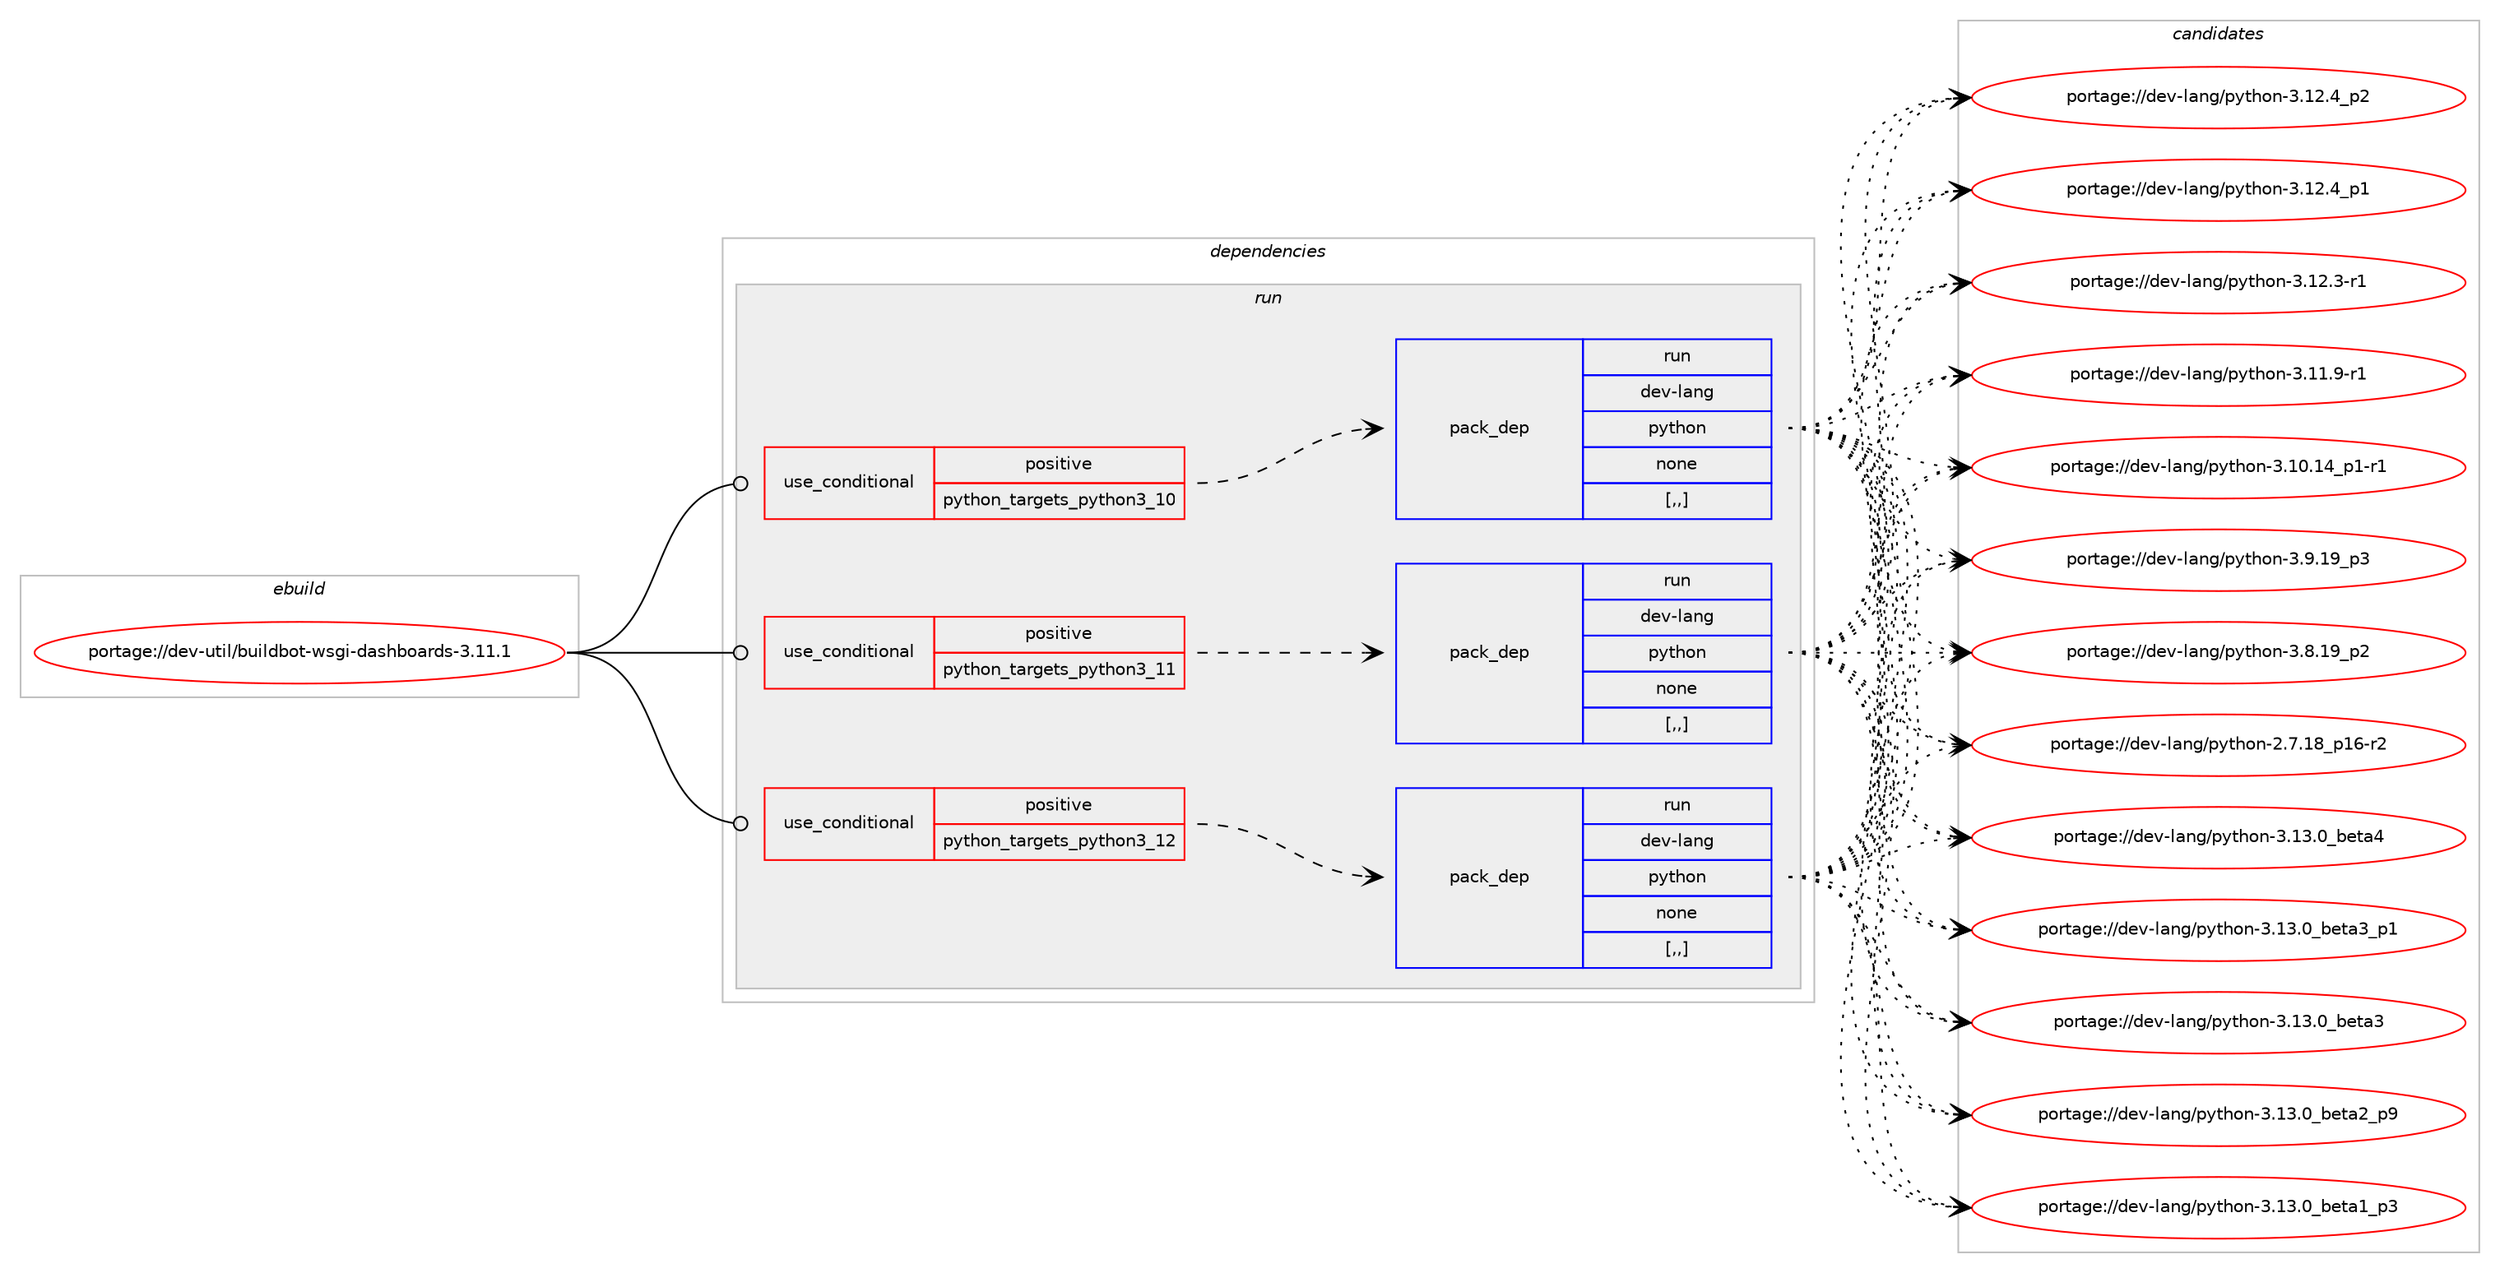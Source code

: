 digraph prolog {

# *************
# Graph options
# *************

newrank=true;
concentrate=true;
compound=true;
graph [rankdir=LR,fontname=Helvetica,fontsize=10,ranksep=1.5];#, ranksep=2.5, nodesep=0.2];
edge  [arrowhead=vee];
node  [fontname=Helvetica,fontsize=10];

# **********
# The ebuild
# **********

subgraph cluster_leftcol {
color=gray;
label=<<i>ebuild</i>>;
id [label="portage://dev-util/buildbot-wsgi-dashboards-3.11.1", color=red, width=4, href="../dev-util/buildbot-wsgi-dashboards-3.11.1.svg"];
}

# ****************
# The dependencies
# ****************

subgraph cluster_midcol {
color=gray;
label=<<i>dependencies</i>>;
subgraph cluster_compile {
fillcolor="#eeeeee";
style=filled;
label=<<i>compile</i>>;
}
subgraph cluster_compileandrun {
fillcolor="#eeeeee";
style=filled;
label=<<i>compile and run</i>>;
}
subgraph cluster_run {
fillcolor="#eeeeee";
style=filled;
label=<<i>run</i>>;
subgraph cond59324 {
dependency210994 [label=<<TABLE BORDER="0" CELLBORDER="1" CELLSPACING="0" CELLPADDING="4"><TR><TD ROWSPAN="3" CELLPADDING="10">use_conditional</TD></TR><TR><TD>positive</TD></TR><TR><TD>python_targets_python3_10</TD></TR></TABLE>>, shape=none, color=red];
subgraph pack150274 {
dependency210995 [label=<<TABLE BORDER="0" CELLBORDER="1" CELLSPACING="0" CELLPADDING="4" WIDTH="220"><TR><TD ROWSPAN="6" CELLPADDING="30">pack_dep</TD></TR><TR><TD WIDTH="110">run</TD></TR><TR><TD>dev-lang</TD></TR><TR><TD>python</TD></TR><TR><TD>none</TD></TR><TR><TD>[,,]</TD></TR></TABLE>>, shape=none, color=blue];
}
dependency210994:e -> dependency210995:w [weight=20,style="dashed",arrowhead="vee"];
}
id:e -> dependency210994:w [weight=20,style="solid",arrowhead="odot"];
subgraph cond59325 {
dependency210996 [label=<<TABLE BORDER="0" CELLBORDER="1" CELLSPACING="0" CELLPADDING="4"><TR><TD ROWSPAN="3" CELLPADDING="10">use_conditional</TD></TR><TR><TD>positive</TD></TR><TR><TD>python_targets_python3_11</TD></TR></TABLE>>, shape=none, color=red];
subgraph pack150275 {
dependency210997 [label=<<TABLE BORDER="0" CELLBORDER="1" CELLSPACING="0" CELLPADDING="4" WIDTH="220"><TR><TD ROWSPAN="6" CELLPADDING="30">pack_dep</TD></TR><TR><TD WIDTH="110">run</TD></TR><TR><TD>dev-lang</TD></TR><TR><TD>python</TD></TR><TR><TD>none</TD></TR><TR><TD>[,,]</TD></TR></TABLE>>, shape=none, color=blue];
}
dependency210996:e -> dependency210997:w [weight=20,style="dashed",arrowhead="vee"];
}
id:e -> dependency210996:w [weight=20,style="solid",arrowhead="odot"];
subgraph cond59326 {
dependency210998 [label=<<TABLE BORDER="0" CELLBORDER="1" CELLSPACING="0" CELLPADDING="4"><TR><TD ROWSPAN="3" CELLPADDING="10">use_conditional</TD></TR><TR><TD>positive</TD></TR><TR><TD>python_targets_python3_12</TD></TR></TABLE>>, shape=none, color=red];
subgraph pack150276 {
dependency210999 [label=<<TABLE BORDER="0" CELLBORDER="1" CELLSPACING="0" CELLPADDING="4" WIDTH="220"><TR><TD ROWSPAN="6" CELLPADDING="30">pack_dep</TD></TR><TR><TD WIDTH="110">run</TD></TR><TR><TD>dev-lang</TD></TR><TR><TD>python</TD></TR><TR><TD>none</TD></TR><TR><TD>[,,]</TD></TR></TABLE>>, shape=none, color=blue];
}
dependency210998:e -> dependency210999:w [weight=20,style="dashed",arrowhead="vee"];
}
id:e -> dependency210998:w [weight=20,style="solid",arrowhead="odot"];
}
}

# **************
# The candidates
# **************

subgraph cluster_choices {
rank=same;
color=gray;
label=<<i>candidates</i>>;

subgraph choice150274 {
color=black;
nodesep=1;
choice1001011184510897110103471121211161041111104551464951464895981011169752 [label="portage://dev-lang/python-3.13.0_beta4", color=red, width=4,href="../dev-lang/python-3.13.0_beta4.svg"];
choice10010111845108971101034711212111610411111045514649514648959810111697519511249 [label="portage://dev-lang/python-3.13.0_beta3_p1", color=red, width=4,href="../dev-lang/python-3.13.0_beta3_p1.svg"];
choice1001011184510897110103471121211161041111104551464951464895981011169751 [label="portage://dev-lang/python-3.13.0_beta3", color=red, width=4,href="../dev-lang/python-3.13.0_beta3.svg"];
choice10010111845108971101034711212111610411111045514649514648959810111697509511257 [label="portage://dev-lang/python-3.13.0_beta2_p9", color=red, width=4,href="../dev-lang/python-3.13.0_beta2_p9.svg"];
choice10010111845108971101034711212111610411111045514649514648959810111697499511251 [label="portage://dev-lang/python-3.13.0_beta1_p3", color=red, width=4,href="../dev-lang/python-3.13.0_beta1_p3.svg"];
choice100101118451089711010347112121116104111110455146495046529511250 [label="portage://dev-lang/python-3.12.4_p2", color=red, width=4,href="../dev-lang/python-3.12.4_p2.svg"];
choice100101118451089711010347112121116104111110455146495046529511249 [label="portage://dev-lang/python-3.12.4_p1", color=red, width=4,href="../dev-lang/python-3.12.4_p1.svg"];
choice100101118451089711010347112121116104111110455146495046514511449 [label="portage://dev-lang/python-3.12.3-r1", color=red, width=4,href="../dev-lang/python-3.12.3-r1.svg"];
choice100101118451089711010347112121116104111110455146494946574511449 [label="portage://dev-lang/python-3.11.9-r1", color=red, width=4,href="../dev-lang/python-3.11.9-r1.svg"];
choice100101118451089711010347112121116104111110455146494846495295112494511449 [label="portage://dev-lang/python-3.10.14_p1-r1", color=red, width=4,href="../dev-lang/python-3.10.14_p1-r1.svg"];
choice100101118451089711010347112121116104111110455146574649579511251 [label="portage://dev-lang/python-3.9.19_p3", color=red, width=4,href="../dev-lang/python-3.9.19_p3.svg"];
choice100101118451089711010347112121116104111110455146564649579511250 [label="portage://dev-lang/python-3.8.19_p2", color=red, width=4,href="../dev-lang/python-3.8.19_p2.svg"];
choice100101118451089711010347112121116104111110455046554649569511249544511450 [label="portage://dev-lang/python-2.7.18_p16-r2", color=red, width=4,href="../dev-lang/python-2.7.18_p16-r2.svg"];
dependency210995:e -> choice1001011184510897110103471121211161041111104551464951464895981011169752:w [style=dotted,weight="100"];
dependency210995:e -> choice10010111845108971101034711212111610411111045514649514648959810111697519511249:w [style=dotted,weight="100"];
dependency210995:e -> choice1001011184510897110103471121211161041111104551464951464895981011169751:w [style=dotted,weight="100"];
dependency210995:e -> choice10010111845108971101034711212111610411111045514649514648959810111697509511257:w [style=dotted,weight="100"];
dependency210995:e -> choice10010111845108971101034711212111610411111045514649514648959810111697499511251:w [style=dotted,weight="100"];
dependency210995:e -> choice100101118451089711010347112121116104111110455146495046529511250:w [style=dotted,weight="100"];
dependency210995:e -> choice100101118451089711010347112121116104111110455146495046529511249:w [style=dotted,weight="100"];
dependency210995:e -> choice100101118451089711010347112121116104111110455146495046514511449:w [style=dotted,weight="100"];
dependency210995:e -> choice100101118451089711010347112121116104111110455146494946574511449:w [style=dotted,weight="100"];
dependency210995:e -> choice100101118451089711010347112121116104111110455146494846495295112494511449:w [style=dotted,weight="100"];
dependency210995:e -> choice100101118451089711010347112121116104111110455146574649579511251:w [style=dotted,weight="100"];
dependency210995:e -> choice100101118451089711010347112121116104111110455146564649579511250:w [style=dotted,weight="100"];
dependency210995:e -> choice100101118451089711010347112121116104111110455046554649569511249544511450:w [style=dotted,weight="100"];
}
subgraph choice150275 {
color=black;
nodesep=1;
choice1001011184510897110103471121211161041111104551464951464895981011169752 [label="portage://dev-lang/python-3.13.0_beta4", color=red, width=4,href="../dev-lang/python-3.13.0_beta4.svg"];
choice10010111845108971101034711212111610411111045514649514648959810111697519511249 [label="portage://dev-lang/python-3.13.0_beta3_p1", color=red, width=4,href="../dev-lang/python-3.13.0_beta3_p1.svg"];
choice1001011184510897110103471121211161041111104551464951464895981011169751 [label="portage://dev-lang/python-3.13.0_beta3", color=red, width=4,href="../dev-lang/python-3.13.0_beta3.svg"];
choice10010111845108971101034711212111610411111045514649514648959810111697509511257 [label="portage://dev-lang/python-3.13.0_beta2_p9", color=red, width=4,href="../dev-lang/python-3.13.0_beta2_p9.svg"];
choice10010111845108971101034711212111610411111045514649514648959810111697499511251 [label="portage://dev-lang/python-3.13.0_beta1_p3", color=red, width=4,href="../dev-lang/python-3.13.0_beta1_p3.svg"];
choice100101118451089711010347112121116104111110455146495046529511250 [label="portage://dev-lang/python-3.12.4_p2", color=red, width=4,href="../dev-lang/python-3.12.4_p2.svg"];
choice100101118451089711010347112121116104111110455146495046529511249 [label="portage://dev-lang/python-3.12.4_p1", color=red, width=4,href="../dev-lang/python-3.12.4_p1.svg"];
choice100101118451089711010347112121116104111110455146495046514511449 [label="portage://dev-lang/python-3.12.3-r1", color=red, width=4,href="../dev-lang/python-3.12.3-r1.svg"];
choice100101118451089711010347112121116104111110455146494946574511449 [label="portage://dev-lang/python-3.11.9-r1", color=red, width=4,href="../dev-lang/python-3.11.9-r1.svg"];
choice100101118451089711010347112121116104111110455146494846495295112494511449 [label="portage://dev-lang/python-3.10.14_p1-r1", color=red, width=4,href="../dev-lang/python-3.10.14_p1-r1.svg"];
choice100101118451089711010347112121116104111110455146574649579511251 [label="portage://dev-lang/python-3.9.19_p3", color=red, width=4,href="../dev-lang/python-3.9.19_p3.svg"];
choice100101118451089711010347112121116104111110455146564649579511250 [label="portage://dev-lang/python-3.8.19_p2", color=red, width=4,href="../dev-lang/python-3.8.19_p2.svg"];
choice100101118451089711010347112121116104111110455046554649569511249544511450 [label="portage://dev-lang/python-2.7.18_p16-r2", color=red, width=4,href="../dev-lang/python-2.7.18_p16-r2.svg"];
dependency210997:e -> choice1001011184510897110103471121211161041111104551464951464895981011169752:w [style=dotted,weight="100"];
dependency210997:e -> choice10010111845108971101034711212111610411111045514649514648959810111697519511249:w [style=dotted,weight="100"];
dependency210997:e -> choice1001011184510897110103471121211161041111104551464951464895981011169751:w [style=dotted,weight="100"];
dependency210997:e -> choice10010111845108971101034711212111610411111045514649514648959810111697509511257:w [style=dotted,weight="100"];
dependency210997:e -> choice10010111845108971101034711212111610411111045514649514648959810111697499511251:w [style=dotted,weight="100"];
dependency210997:e -> choice100101118451089711010347112121116104111110455146495046529511250:w [style=dotted,weight="100"];
dependency210997:e -> choice100101118451089711010347112121116104111110455146495046529511249:w [style=dotted,weight="100"];
dependency210997:e -> choice100101118451089711010347112121116104111110455146495046514511449:w [style=dotted,weight="100"];
dependency210997:e -> choice100101118451089711010347112121116104111110455146494946574511449:w [style=dotted,weight="100"];
dependency210997:e -> choice100101118451089711010347112121116104111110455146494846495295112494511449:w [style=dotted,weight="100"];
dependency210997:e -> choice100101118451089711010347112121116104111110455146574649579511251:w [style=dotted,weight="100"];
dependency210997:e -> choice100101118451089711010347112121116104111110455146564649579511250:w [style=dotted,weight="100"];
dependency210997:e -> choice100101118451089711010347112121116104111110455046554649569511249544511450:w [style=dotted,weight="100"];
}
subgraph choice150276 {
color=black;
nodesep=1;
choice1001011184510897110103471121211161041111104551464951464895981011169752 [label="portage://dev-lang/python-3.13.0_beta4", color=red, width=4,href="../dev-lang/python-3.13.0_beta4.svg"];
choice10010111845108971101034711212111610411111045514649514648959810111697519511249 [label="portage://dev-lang/python-3.13.0_beta3_p1", color=red, width=4,href="../dev-lang/python-3.13.0_beta3_p1.svg"];
choice1001011184510897110103471121211161041111104551464951464895981011169751 [label="portage://dev-lang/python-3.13.0_beta3", color=red, width=4,href="../dev-lang/python-3.13.0_beta3.svg"];
choice10010111845108971101034711212111610411111045514649514648959810111697509511257 [label="portage://dev-lang/python-3.13.0_beta2_p9", color=red, width=4,href="../dev-lang/python-3.13.0_beta2_p9.svg"];
choice10010111845108971101034711212111610411111045514649514648959810111697499511251 [label="portage://dev-lang/python-3.13.0_beta1_p3", color=red, width=4,href="../dev-lang/python-3.13.0_beta1_p3.svg"];
choice100101118451089711010347112121116104111110455146495046529511250 [label="portage://dev-lang/python-3.12.4_p2", color=red, width=4,href="../dev-lang/python-3.12.4_p2.svg"];
choice100101118451089711010347112121116104111110455146495046529511249 [label="portage://dev-lang/python-3.12.4_p1", color=red, width=4,href="../dev-lang/python-3.12.4_p1.svg"];
choice100101118451089711010347112121116104111110455146495046514511449 [label="portage://dev-lang/python-3.12.3-r1", color=red, width=4,href="../dev-lang/python-3.12.3-r1.svg"];
choice100101118451089711010347112121116104111110455146494946574511449 [label="portage://dev-lang/python-3.11.9-r1", color=red, width=4,href="../dev-lang/python-3.11.9-r1.svg"];
choice100101118451089711010347112121116104111110455146494846495295112494511449 [label="portage://dev-lang/python-3.10.14_p1-r1", color=red, width=4,href="../dev-lang/python-3.10.14_p1-r1.svg"];
choice100101118451089711010347112121116104111110455146574649579511251 [label="portage://dev-lang/python-3.9.19_p3", color=red, width=4,href="../dev-lang/python-3.9.19_p3.svg"];
choice100101118451089711010347112121116104111110455146564649579511250 [label="portage://dev-lang/python-3.8.19_p2", color=red, width=4,href="../dev-lang/python-3.8.19_p2.svg"];
choice100101118451089711010347112121116104111110455046554649569511249544511450 [label="portage://dev-lang/python-2.7.18_p16-r2", color=red, width=4,href="../dev-lang/python-2.7.18_p16-r2.svg"];
dependency210999:e -> choice1001011184510897110103471121211161041111104551464951464895981011169752:w [style=dotted,weight="100"];
dependency210999:e -> choice10010111845108971101034711212111610411111045514649514648959810111697519511249:w [style=dotted,weight="100"];
dependency210999:e -> choice1001011184510897110103471121211161041111104551464951464895981011169751:w [style=dotted,weight="100"];
dependency210999:e -> choice10010111845108971101034711212111610411111045514649514648959810111697509511257:w [style=dotted,weight="100"];
dependency210999:e -> choice10010111845108971101034711212111610411111045514649514648959810111697499511251:w [style=dotted,weight="100"];
dependency210999:e -> choice100101118451089711010347112121116104111110455146495046529511250:w [style=dotted,weight="100"];
dependency210999:e -> choice100101118451089711010347112121116104111110455146495046529511249:w [style=dotted,weight="100"];
dependency210999:e -> choice100101118451089711010347112121116104111110455146495046514511449:w [style=dotted,weight="100"];
dependency210999:e -> choice100101118451089711010347112121116104111110455146494946574511449:w [style=dotted,weight="100"];
dependency210999:e -> choice100101118451089711010347112121116104111110455146494846495295112494511449:w [style=dotted,weight="100"];
dependency210999:e -> choice100101118451089711010347112121116104111110455146574649579511251:w [style=dotted,weight="100"];
dependency210999:e -> choice100101118451089711010347112121116104111110455146564649579511250:w [style=dotted,weight="100"];
dependency210999:e -> choice100101118451089711010347112121116104111110455046554649569511249544511450:w [style=dotted,weight="100"];
}
}

}
